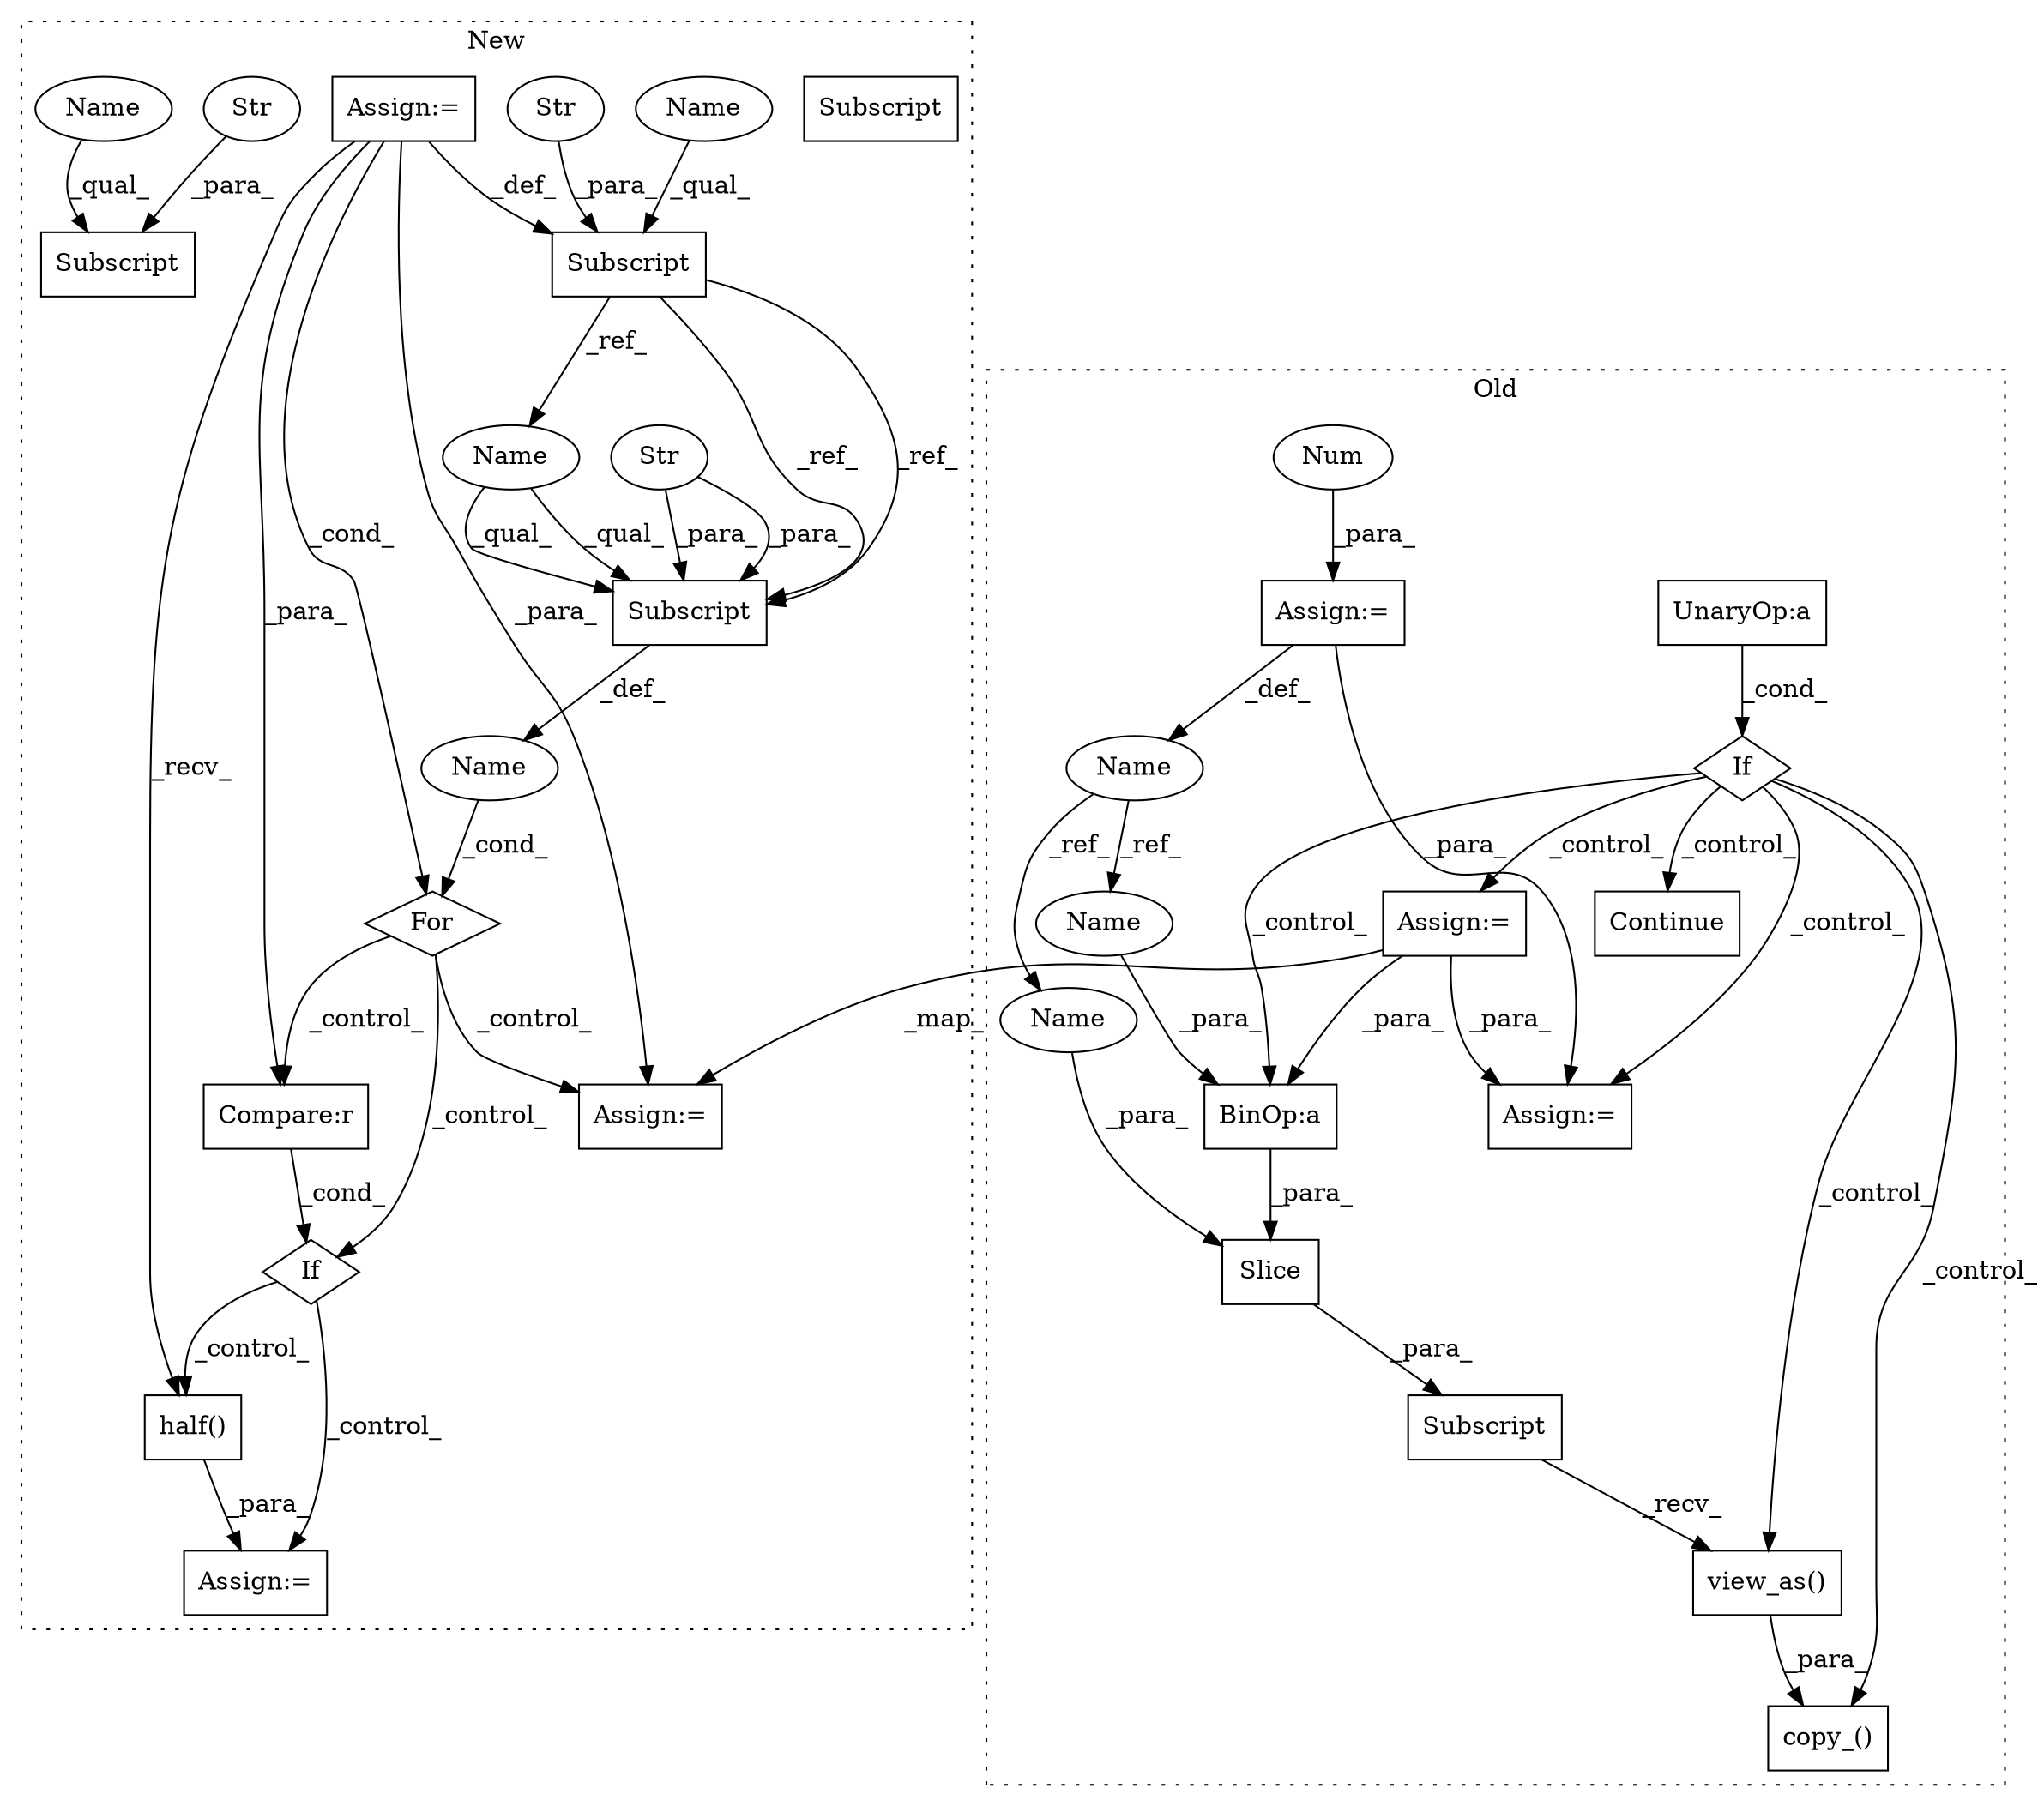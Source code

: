 digraph G {
subgraph cluster0 {
1 [label="copy_()" a="75" s="6727,6798" l="13,1" shape="box"];
3 [label="If" a="96" s="6631" l="3" shape="diamond"];
5 [label="BinOp:a" a="82" s="6775" l="1" shape="box"];
6 [label="UnaryOp:a" a="61" s="6634" l="19" shape="box"];
9 [label="Subscript" a="63" s="6740,0" l="42,0" shape="box"];
10 [label="Continue" a="43" s="6671" l="8" shape="box"];
18 [label="view_as()" a="75" s="6740,6797" l="51,1" shape="box"];
19 [label="Slice" a="80" s="6762" l="19" shape="box"];
20 [label="Name" a="87" s="6578" l="6" shape="ellipse"];
22 [label="Assign:=" a="68" s="6584" l="3" shape="box"];
23 [label="Num" a="76" s="6587" l="1" shape="ellipse"];
24 [label="Assign:=" a="68" s="6818" l="4" shape="box"];
27 [label="Assign:=" a="68" s="6697" l="3" shape="box"];
32 [label="Name" a="87" s="6769" l="6" shape="ellipse"];
33 [label="Name" a="87" s="6762" l="6" shape="ellipse"];
label = "Old";
style="dotted";
}
subgraph cluster1 {
2 [label="Subscript" a="63" s="7151,0" l="15,0" shape="box"];
4 [label="Str" a="66" s="7157" l="8" shape="ellipse"];
7 [label="Subscript" a="63" s="7060,0" l="15,0" shape="box"];
8 [label="Str" a="66" s="7066" l="8" shape="ellipse"];
11 [label="If" a="96" s="7223" l="3" shape="diamond"];
12 [label="Subscript" a="63" s="7078,0" l="15,0" shape="box"];
13 [label="Str" a="66" s="7084" l="8" shape="ellipse"];
14 [label="Name" a="87" s="7146" l="1" shape="ellipse"];
15 [label="Assign:=" a="68" s="7277" l="3" shape="box"];
16 [label="Compare:r" a="40" s="7226" l="18" shape="box"];
17 [label="half()" a="75" s="7280" l="18" shape="box"];
21 [label="For" a="107" s="7142,7166" l="4,18" shape="diamond"];
25 [label="Assign:=" a="68" s="7075" l="3" shape="box"];
26 [label="Assign:=" a="68" s="7190" l="3" shape="box"];
28 [label="Name" a="87" s="7060" l="5" shape="ellipse"];
29 [label="Name" a="87" s="7078" l="5" shape="ellipse"];
30 [label="Subscript" a="63" s="7151,0" l="15,0" shape="box"];
31 [label="Name" a="87" s="7151" l="5" shape="ellipse"];
label = "New";
style="dotted";
}
3 -> 5 [label="_control_"];
3 -> 10 [label="_control_"];
3 -> 18 [label="_control_"];
3 -> 1 [label="_control_"];
3 -> 27 [label="_control_"];
3 -> 24 [label="_control_"];
4 -> 30 [label="_para_"];
4 -> 30 [label="_para_"];
5 -> 19 [label="_para_"];
6 -> 3 [label="_cond_"];
7 -> 30 [label="_ref_"];
7 -> 30 [label="_ref_"];
7 -> 31 [label="_ref_"];
8 -> 7 [label="_para_"];
9 -> 18 [label="_recv_"];
11 -> 15 [label="_control_"];
11 -> 17 [label="_control_"];
13 -> 12 [label="_para_"];
14 -> 21 [label="_cond_"];
16 -> 11 [label="_cond_"];
17 -> 15 [label="_para_"];
18 -> 1 [label="_para_"];
19 -> 9 [label="_para_"];
20 -> 33 [label="_ref_"];
20 -> 32 [label="_ref_"];
21 -> 26 [label="_control_"];
21 -> 11 [label="_control_"];
21 -> 16 [label="_control_"];
22 -> 24 [label="_para_"];
22 -> 20 [label="_def_"];
23 -> 22 [label="_para_"];
25 -> 16 [label="_para_"];
25 -> 26 [label="_para_"];
25 -> 17 [label="_recv_"];
25 -> 7 [label="_def_"];
25 -> 21 [label="_cond_"];
27 -> 26 [label="_map_"];
27 -> 5 [label="_para_"];
27 -> 24 [label="_para_"];
28 -> 7 [label="_qual_"];
29 -> 12 [label="_qual_"];
30 -> 14 [label="_def_"];
31 -> 30 [label="_qual_"];
31 -> 30 [label="_qual_"];
32 -> 5 [label="_para_"];
33 -> 19 [label="_para_"];
}